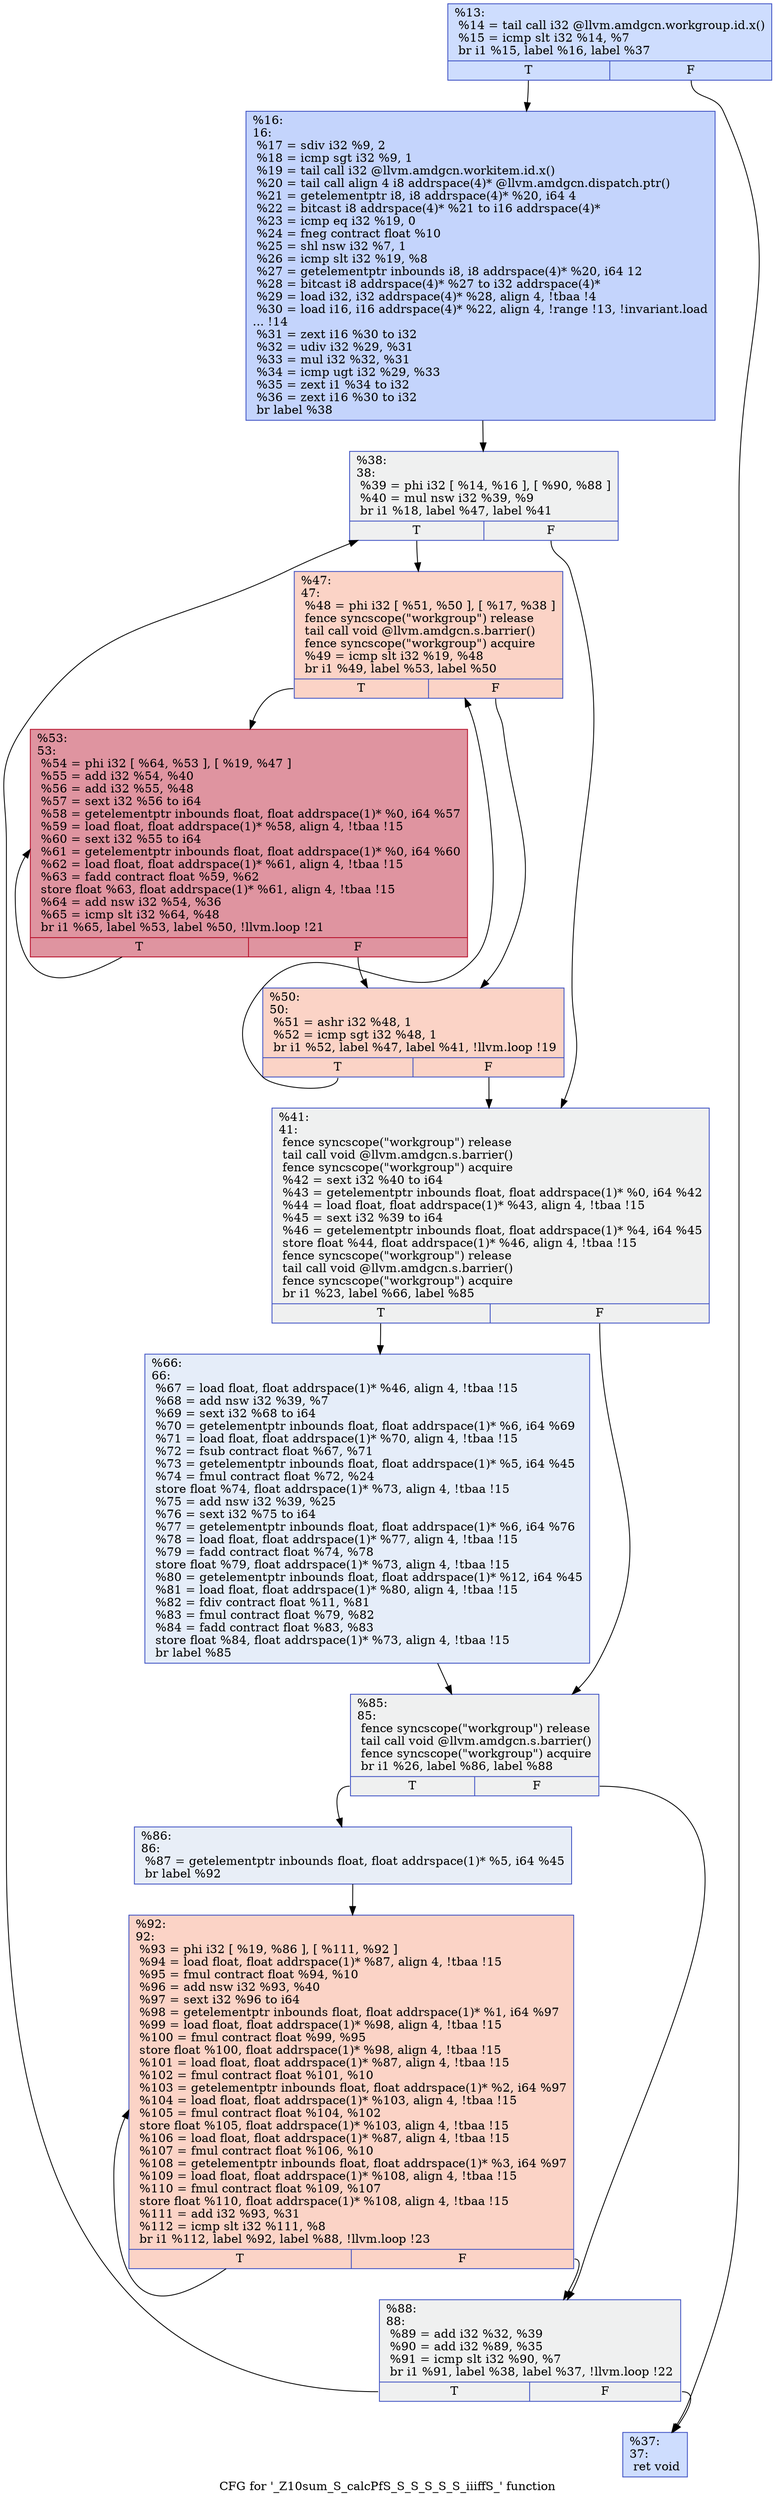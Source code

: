 digraph "CFG for '_Z10sum_S_calcPfS_S_S_S_S_S_iiiffS_' function" {
	label="CFG for '_Z10sum_S_calcPfS_S_S_S_S_S_iiiffS_' function";

	Node0x4b88d90 [shape=record,color="#3d50c3ff", style=filled, fillcolor="#8fb1fe70",label="{%13:\l  %14 = tail call i32 @llvm.amdgcn.workgroup.id.x()\l  %15 = icmp slt i32 %14, %7\l  br i1 %15, label %16, label %37\l|{<s0>T|<s1>F}}"];
	Node0x4b88d90:s0 -> Node0x4b89c30;
	Node0x4b88d90:s1 -> Node0x4b89cc0;
	Node0x4b89c30 [shape=record,color="#3d50c3ff", style=filled, fillcolor="#7a9df870",label="{%16:\l16:                                               \l  %17 = sdiv i32 %9, 2\l  %18 = icmp sgt i32 %9, 1\l  %19 = tail call i32 @llvm.amdgcn.workitem.id.x()\l  %20 = tail call align 4 i8 addrspace(4)* @llvm.amdgcn.dispatch.ptr()\l  %21 = getelementptr i8, i8 addrspace(4)* %20, i64 4\l  %22 = bitcast i8 addrspace(4)* %21 to i16 addrspace(4)*\l  %23 = icmp eq i32 %19, 0\l  %24 = fneg contract float %10\l  %25 = shl nsw i32 %7, 1\l  %26 = icmp slt i32 %19, %8\l  %27 = getelementptr inbounds i8, i8 addrspace(4)* %20, i64 12\l  %28 = bitcast i8 addrspace(4)* %27 to i32 addrspace(4)*\l  %29 = load i32, i32 addrspace(4)* %28, align 4, !tbaa !4\l  %30 = load i16, i16 addrspace(4)* %22, align 4, !range !13, !invariant.load\l... !14\l  %31 = zext i16 %30 to i32\l  %32 = udiv i32 %29, %31\l  %33 = mul i32 %32, %31\l  %34 = icmp ugt i32 %29, %33\l  %35 = zext i1 %34 to i32\l  %36 = zext i16 %30 to i32\l  br label %38\l}"];
	Node0x4b89c30 -> Node0x4b8c280;
	Node0x4b89cc0 [shape=record,color="#3d50c3ff", style=filled, fillcolor="#8fb1fe70",label="{%37:\l37:                                               \l  ret void\l}"];
	Node0x4b8c280 [shape=record,color="#3d50c3ff", style=filled, fillcolor="#dbdcde70",label="{%38:\l38:                                               \l  %39 = phi i32 [ %14, %16 ], [ %90, %88 ]\l  %40 = mul nsw i32 %39, %9\l  br i1 %18, label %47, label %41\l|{<s0>T|<s1>F}}"];
	Node0x4b8c280:s0 -> Node0x4b8c560;
	Node0x4b8c280:s1 -> Node0x4b8c5f0;
	Node0x4b8c5f0 [shape=record,color="#3d50c3ff", style=filled, fillcolor="#dbdcde70",label="{%41:\l41:                                               \l  fence syncscope(\"workgroup\") release\l  tail call void @llvm.amdgcn.s.barrier()\l  fence syncscope(\"workgroup\") acquire\l  %42 = sext i32 %40 to i64\l  %43 = getelementptr inbounds float, float addrspace(1)* %0, i64 %42\l  %44 = load float, float addrspace(1)* %43, align 4, !tbaa !15\l  %45 = sext i32 %39 to i64\l  %46 = getelementptr inbounds float, float addrspace(1)* %4, i64 %45\l  store float %44, float addrspace(1)* %46, align 4, !tbaa !15\l  fence syncscope(\"workgroup\") release\l  tail call void @llvm.amdgcn.s.barrier()\l  fence syncscope(\"workgroup\") acquire\l  br i1 %23, label %66, label %85\l|{<s0>T|<s1>F}}"];
	Node0x4b8c5f0:s0 -> Node0x4b8d630;
	Node0x4b8c5f0:s1 -> Node0x4b8d680;
	Node0x4b8c560 [shape=record,color="#3d50c3ff", style=filled, fillcolor="#f59c7d70",label="{%47:\l47:                                               \l  %48 = phi i32 [ %51, %50 ], [ %17, %38 ]\l  fence syncscope(\"workgroup\") release\l  tail call void @llvm.amdgcn.s.barrier()\l  fence syncscope(\"workgroup\") acquire\l  %49 = icmp slt i32 %19, %48\l  br i1 %49, label %53, label %50\l|{<s0>T|<s1>F}}"];
	Node0x4b8c560:s0 -> Node0x4b8db40;
	Node0x4b8c560:s1 -> Node0x4b8d7c0;
	Node0x4b8d7c0 [shape=record,color="#3d50c3ff", style=filled, fillcolor="#f59c7d70",label="{%50:\l50:                                               \l  %51 = ashr i32 %48, 1\l  %52 = icmp sgt i32 %48, 1\l  br i1 %52, label %47, label %41, !llvm.loop !19\l|{<s0>T|<s1>F}}"];
	Node0x4b8d7c0:s0 -> Node0x4b8c560;
	Node0x4b8d7c0:s1 -> Node0x4b8c5f0;
	Node0x4b8db40 [shape=record,color="#b70d28ff", style=filled, fillcolor="#b70d2870",label="{%53:\l53:                                               \l  %54 = phi i32 [ %64, %53 ], [ %19, %47 ]\l  %55 = add i32 %54, %40\l  %56 = add i32 %55, %48\l  %57 = sext i32 %56 to i64\l  %58 = getelementptr inbounds float, float addrspace(1)* %0, i64 %57\l  %59 = load float, float addrspace(1)* %58, align 4, !tbaa !15\l  %60 = sext i32 %55 to i64\l  %61 = getelementptr inbounds float, float addrspace(1)* %0, i64 %60\l  %62 = load float, float addrspace(1)* %61, align 4, !tbaa !15\l  %63 = fadd contract float %59, %62\l  store float %63, float addrspace(1)* %61, align 4, !tbaa !15\l  %64 = add nsw i32 %54, %36\l  %65 = icmp slt i32 %64, %48\l  br i1 %65, label %53, label %50, !llvm.loop !21\l|{<s0>T|<s1>F}}"];
	Node0x4b8db40:s0 -> Node0x4b8db40;
	Node0x4b8db40:s1 -> Node0x4b8d7c0;
	Node0x4b8d630 [shape=record,color="#3d50c3ff", style=filled, fillcolor="#c5d6f270",label="{%66:\l66:                                               \l  %67 = load float, float addrspace(1)* %46, align 4, !tbaa !15\l  %68 = add nsw i32 %39, %7\l  %69 = sext i32 %68 to i64\l  %70 = getelementptr inbounds float, float addrspace(1)* %6, i64 %69\l  %71 = load float, float addrspace(1)* %70, align 4, !tbaa !15\l  %72 = fsub contract float %67, %71\l  %73 = getelementptr inbounds float, float addrspace(1)* %5, i64 %45\l  %74 = fmul contract float %72, %24\l  store float %74, float addrspace(1)* %73, align 4, !tbaa !15\l  %75 = add nsw i32 %39, %25\l  %76 = sext i32 %75 to i64\l  %77 = getelementptr inbounds float, float addrspace(1)* %6, i64 %76\l  %78 = load float, float addrspace(1)* %77, align 4, !tbaa !15\l  %79 = fadd contract float %74, %78\l  store float %79, float addrspace(1)* %73, align 4, !tbaa !15\l  %80 = getelementptr inbounds float, float addrspace(1)* %12, i64 %45\l  %81 = load float, float addrspace(1)* %80, align 4, !tbaa !15\l  %82 = fdiv contract float %11, %81\l  %83 = fmul contract float %79, %82\l  %84 = fadd contract float %83, %83\l  store float %84, float addrspace(1)* %73, align 4, !tbaa !15\l  br label %85\l}"];
	Node0x4b8d630 -> Node0x4b8d680;
	Node0x4b8d680 [shape=record,color="#3d50c3ff", style=filled, fillcolor="#dbdcde70",label="{%85:\l85:                                               \l  fence syncscope(\"workgroup\") release\l  tail call void @llvm.amdgcn.s.barrier()\l  fence syncscope(\"workgroup\") acquire\l  br i1 %26, label %86, label %88\l|{<s0>T|<s1>F}}"];
	Node0x4b8d680:s0 -> Node0x4b8f6c0;
	Node0x4b8d680:s1 -> Node0x4b8c3d0;
	Node0x4b8f6c0 [shape=record,color="#3d50c3ff", style=filled, fillcolor="#cbd8ee70",label="{%86:\l86:                                               \l  %87 = getelementptr inbounds float, float addrspace(1)* %5, i64 %45\l  br label %92\l}"];
	Node0x4b8f6c0 -> Node0x4b8f860;
	Node0x4b8c3d0 [shape=record,color="#3d50c3ff", style=filled, fillcolor="#dbdcde70",label="{%88:\l88:                                               \l  %89 = add i32 %32, %39\l  %90 = add i32 %89, %35\l  %91 = icmp slt i32 %90, %7\l  br i1 %91, label %38, label %37, !llvm.loop !22\l|{<s0>T|<s1>F}}"];
	Node0x4b8c3d0:s0 -> Node0x4b8c280;
	Node0x4b8c3d0:s1 -> Node0x4b89cc0;
	Node0x4b8f860 [shape=record,color="#3d50c3ff", style=filled, fillcolor="#f59c7d70",label="{%92:\l92:                                               \l  %93 = phi i32 [ %19, %86 ], [ %111, %92 ]\l  %94 = load float, float addrspace(1)* %87, align 4, !tbaa !15\l  %95 = fmul contract float %94, %10\l  %96 = add nsw i32 %93, %40\l  %97 = sext i32 %96 to i64\l  %98 = getelementptr inbounds float, float addrspace(1)* %1, i64 %97\l  %99 = load float, float addrspace(1)* %98, align 4, !tbaa !15\l  %100 = fmul contract float %99, %95\l  store float %100, float addrspace(1)* %98, align 4, !tbaa !15\l  %101 = load float, float addrspace(1)* %87, align 4, !tbaa !15\l  %102 = fmul contract float %101, %10\l  %103 = getelementptr inbounds float, float addrspace(1)* %2, i64 %97\l  %104 = load float, float addrspace(1)* %103, align 4, !tbaa !15\l  %105 = fmul contract float %104, %102\l  store float %105, float addrspace(1)* %103, align 4, !tbaa !15\l  %106 = load float, float addrspace(1)* %87, align 4, !tbaa !15\l  %107 = fmul contract float %106, %10\l  %108 = getelementptr inbounds float, float addrspace(1)* %3, i64 %97\l  %109 = load float, float addrspace(1)* %108, align 4, !tbaa !15\l  %110 = fmul contract float %109, %107\l  store float %110, float addrspace(1)* %108, align 4, !tbaa !15\l  %111 = add i32 %93, %31\l  %112 = icmp slt i32 %111, %8\l  br i1 %112, label %92, label %88, !llvm.loop !23\l|{<s0>T|<s1>F}}"];
	Node0x4b8f860:s0 -> Node0x4b8f860;
	Node0x4b8f860:s1 -> Node0x4b8c3d0;
}
